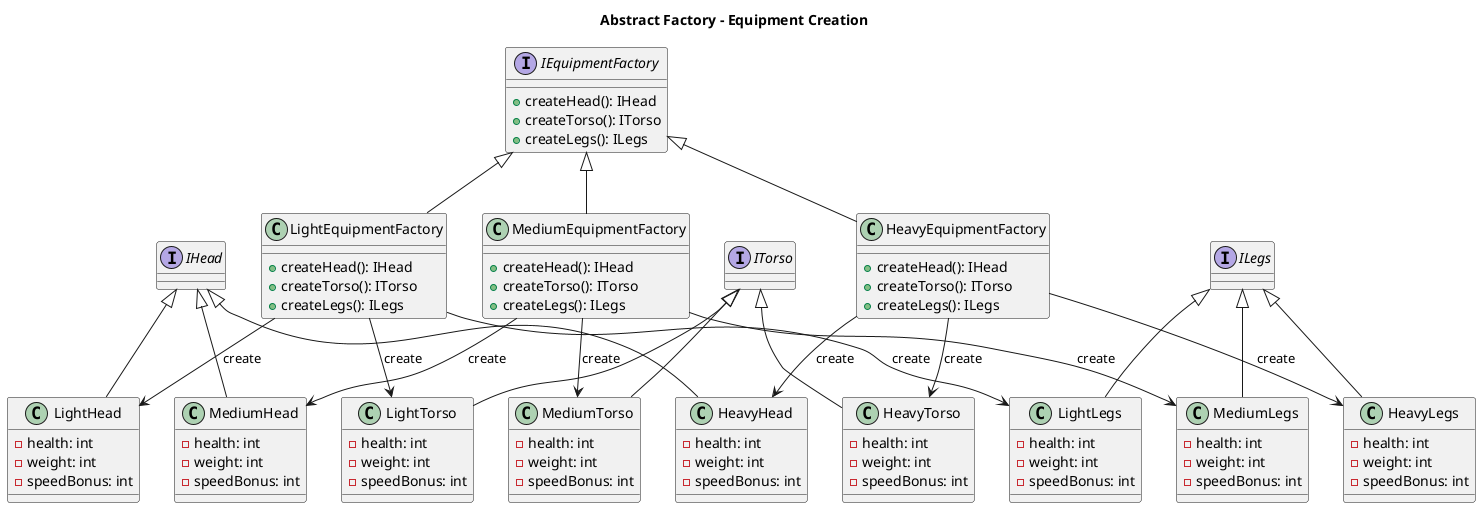 @startuml 
title Abstract Factory - Equipment Creation

interface IEquipmentFactory {
  +createHead(): IHead
  +createTorso(): ITorso
  +createLegs(): ILegs
}

interface IHead {
}

interface ITorso {
}

interface ILegs {
}

class LightHead {
  -health: int
  -weight: int
  -speedBonus: int
}

class LightTorso {
  -health: int
  -weight: int
  -speedBonus: int
}

class LightLegs {
  -health: int
  -weight: int
  -speedBonus: int
}

class MediumHead {
  -health: int
  -weight: int
  -speedBonus: int
}

class MediumTorso {
  -health: int
  -weight: int
  -speedBonus: int
}

class MediumLegs {
  -health: int
  -weight: int
  -speedBonus: int
}

class HeavyHead {
  -health: int
  -weight: int
  -speedBonus: int
}

class HeavyTorso {
  -health: int
  -weight: int
  -speedBonus: int
}

class HeavyLegs {
  -health: int
  -weight: int
  -speedBonus: int
}

class LightEquipmentFactory {
  +createHead(): IHead
  +createTorso(): ITorso
  +createLegs(): ILegs
}

class MediumEquipmentFactory {
  +createHead(): IHead
  +createTorso(): ITorso
  +createLegs(): ILegs
}

class HeavyEquipmentFactory {
  +createHead(): IHead
  +createTorso(): ITorso
  +createLegs(): ILegs
}

IHead  <|-- LightHead
ILegs  <|-- LightLegs
ITorso <|-- LightTorso

IHead  <|-- MediumHead
ITorso <|-- MediumTorso
ILegs  <|-- MediumLegs

ILegs  <|-- HeavyLegs
IHead  <|-- HeavyHead
ITorso <|-- HeavyTorso

IEquipmentFactory <|-- LightEquipmentFactory
IEquipmentFactory <|-- MediumEquipmentFactory
IEquipmentFactory <|-- HeavyEquipmentFactory

LightEquipmentFactory --> LightHead : create
LightEquipmentFactory --> LightTorso : create
LightEquipmentFactory --> LightLegs : create

MediumEquipmentFactory --> MediumHead : create
MediumEquipmentFactory --> MediumTorso : create
MediumEquipmentFactory --> MediumLegs : create

HeavyEquipmentFactory --> HeavyHead : create
HeavyEquipmentFactory --> HeavyTorso : create
HeavyEquipmentFactory --> HeavyLegs : create

@enduml

